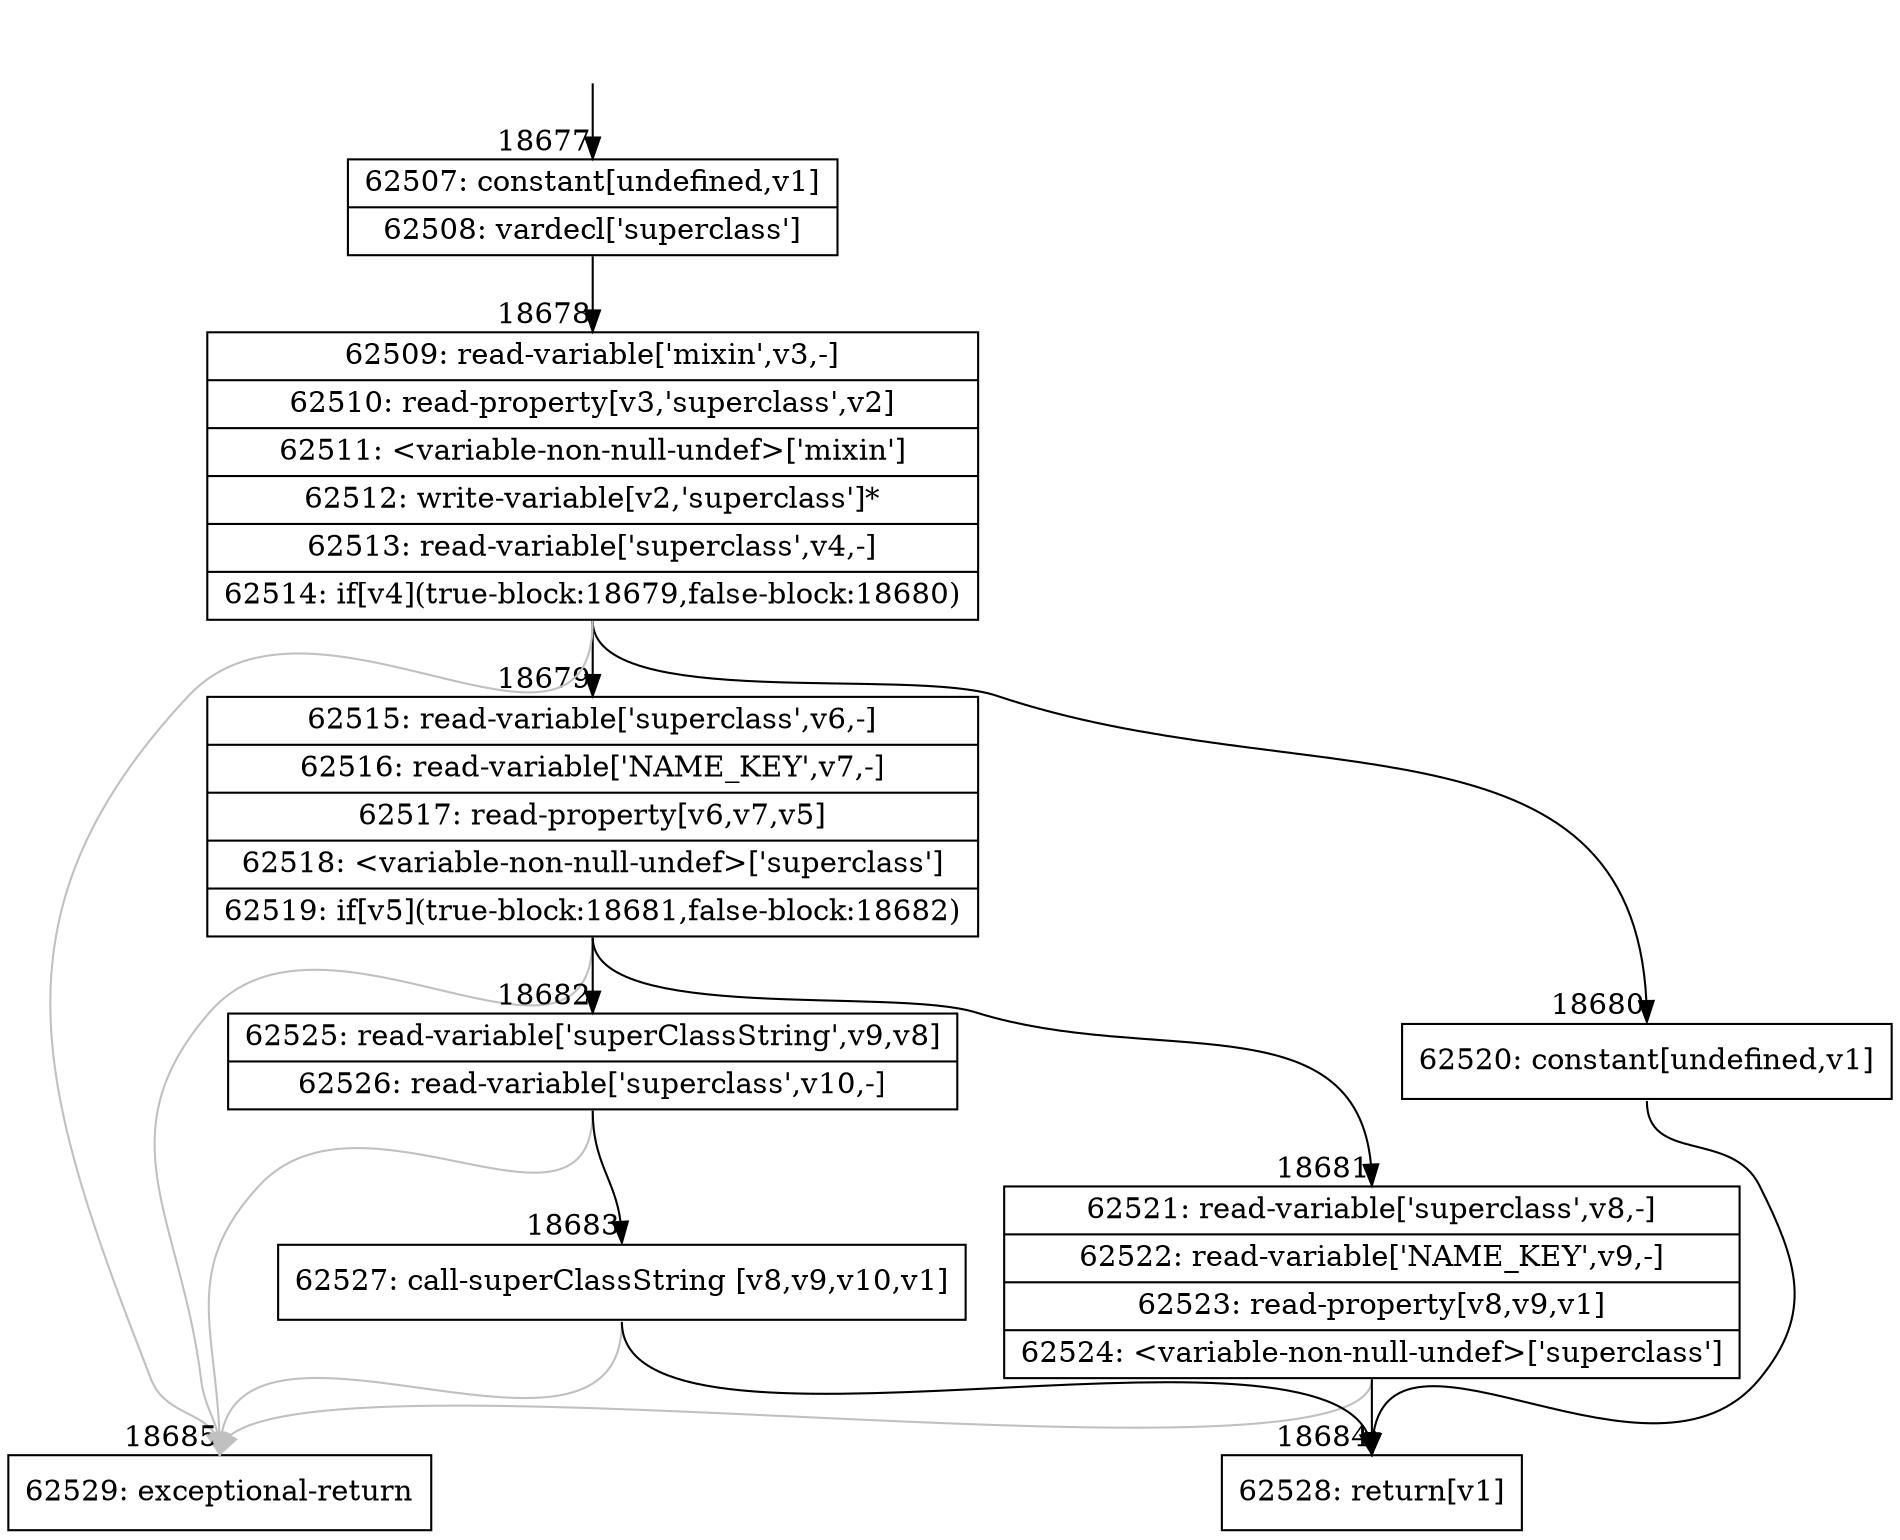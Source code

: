 digraph {
rankdir="TD"
BB_entry1608[shape=none,label=""];
BB_entry1608 -> BB18677 [tailport=s, headport=n, headlabel="    18677"]
BB18677 [shape=record label="{62507: constant[undefined,v1]|62508: vardecl['superclass']}" ] 
BB18677 -> BB18678 [tailport=s, headport=n, headlabel="      18678"]
BB18678 [shape=record label="{62509: read-variable['mixin',v3,-]|62510: read-property[v3,'superclass',v2]|62511: \<variable-non-null-undef\>['mixin']|62512: write-variable[v2,'superclass']*|62513: read-variable['superclass',v4,-]|62514: if[v4](true-block:18679,false-block:18680)}" ] 
BB18678 -> BB18679 [tailport=s, headport=n, headlabel="      18679"]
BB18678 -> BB18680 [tailport=s, headport=n, headlabel="      18680"]
BB18678 -> BB18685 [tailport=s, headport=n, color=gray, headlabel="      18685"]
BB18679 [shape=record label="{62515: read-variable['superclass',v6,-]|62516: read-variable['NAME_KEY',v7,-]|62517: read-property[v6,v7,v5]|62518: \<variable-non-null-undef\>['superclass']|62519: if[v5](true-block:18681,false-block:18682)}" ] 
BB18679 -> BB18681 [tailport=s, headport=n, headlabel="      18681"]
BB18679 -> BB18682 [tailport=s, headport=n, headlabel="      18682"]
BB18679 -> BB18685 [tailport=s, headport=n, color=gray]
BB18680 [shape=record label="{62520: constant[undefined,v1]}" ] 
BB18680 -> BB18684 [tailport=s, headport=n, headlabel="      18684"]
BB18681 [shape=record label="{62521: read-variable['superclass',v8,-]|62522: read-variable['NAME_KEY',v9,-]|62523: read-property[v8,v9,v1]|62524: \<variable-non-null-undef\>['superclass']}" ] 
BB18681 -> BB18684 [tailport=s, headport=n]
BB18681 -> BB18685 [tailport=s, headport=n, color=gray]
BB18682 [shape=record label="{62525: read-variable['superClassString',v9,v8]|62526: read-variable['superclass',v10,-]}" ] 
BB18682 -> BB18683 [tailport=s, headport=n, headlabel="      18683"]
BB18682 -> BB18685 [tailport=s, headport=n, color=gray]
BB18683 [shape=record label="{62527: call-superClassString [v8,v9,v10,v1]}" ] 
BB18683 -> BB18684 [tailport=s, headport=n]
BB18683 -> BB18685 [tailport=s, headport=n, color=gray]
BB18684 [shape=record label="{62528: return[v1]}" ] 
BB18685 [shape=record label="{62529: exceptional-return}" ] 
//#$~ 34955
}
